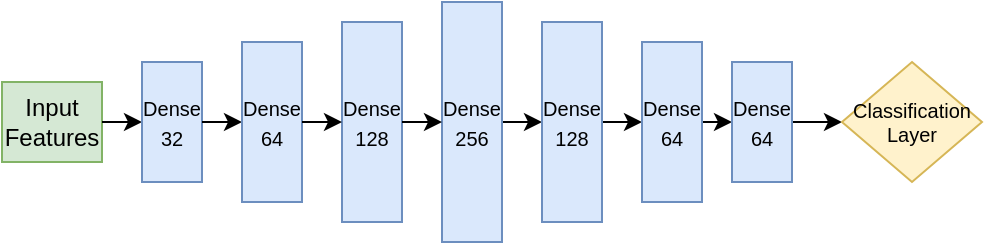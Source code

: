<mxfile version="17.5.0" type="github">
  <diagram id="OosSoOCT6FYR9ck28VR-" name="Page-1">
    <mxGraphModel dx="371" dy="530" grid="1" gridSize="10" guides="1" tooltips="1" connect="1" arrows="1" fold="1" page="1" pageScale="1" pageWidth="850" pageHeight="1100" math="0" shadow="0">
      <root>
        <mxCell id="0" />
        <mxCell id="1" parent="0" />
        <mxCell id="RAm1XyNZ-T69pDgDgnhG-2" value="Input&lt;br&gt;Features" style="rounded=0;whiteSpace=wrap;html=1;fillColor=#d5e8d4;strokeColor=#82b366;" vertex="1" parent="1">
          <mxGeometry x="30" y="120" width="50" height="40" as="geometry" />
        </mxCell>
        <mxCell id="RAm1XyNZ-T69pDgDgnhG-3" value="" style="endArrow=classic;html=1;rounded=0;exitX=1;exitY=0.5;exitDx=0;exitDy=0;entryX=0;entryY=0.5;entryDx=0;entryDy=0;" edge="1" parent="1" source="RAm1XyNZ-T69pDgDgnhG-2" target="RAm1XyNZ-T69pDgDgnhG-5">
          <mxGeometry width="50" height="50" relative="1" as="geometry">
            <mxPoint x="120" y="170" as="sourcePoint" />
            <mxPoint x="100" y="180" as="targetPoint" />
          </mxGeometry>
        </mxCell>
        <mxCell id="RAm1XyNZ-T69pDgDgnhG-5" value="&lt;font style=&quot;font-size: 10px&quot;&gt;Dense&lt;br&gt;32&lt;/font&gt;" style="rounded=0;whiteSpace=wrap;html=1;fillColor=#dae8fc;strokeColor=#6c8ebf;" vertex="1" parent="1">
          <mxGeometry x="100" y="110" width="30" height="60" as="geometry" />
        </mxCell>
        <mxCell id="RAm1XyNZ-T69pDgDgnhG-7" value="" style="endArrow=classic;html=1;rounded=0;exitX=1;exitY=0.5;exitDx=0;exitDy=0;entryX=0;entryY=0.5;entryDx=0;entryDy=0;" edge="1" parent="1" source="RAm1XyNZ-T69pDgDgnhG-5" target="RAm1XyNZ-T69pDgDgnhG-8">
          <mxGeometry width="50" height="50" relative="1" as="geometry">
            <mxPoint x="100" y="170" as="sourcePoint" />
            <mxPoint x="210" y="170" as="targetPoint" />
          </mxGeometry>
        </mxCell>
        <mxCell id="RAm1XyNZ-T69pDgDgnhG-8" value="&lt;font style=&quot;font-size: 10px&quot;&gt;Dense&lt;br&gt;64&lt;/font&gt;" style="rounded=0;whiteSpace=wrap;html=1;fillColor=#dae8fc;strokeColor=#6c8ebf;" vertex="1" parent="1">
          <mxGeometry x="150" y="100" width="30" height="80" as="geometry" />
        </mxCell>
        <mxCell id="RAm1XyNZ-T69pDgDgnhG-9" value="&lt;font style=&quot;font-size: 10px&quot;&gt;Dense&lt;br&gt;128&lt;/font&gt;" style="rounded=0;whiteSpace=wrap;html=1;fillColor=#dae8fc;strokeColor=#6c8ebf;" vertex="1" parent="1">
          <mxGeometry x="200" y="90" width="30" height="100" as="geometry" />
        </mxCell>
        <mxCell id="RAm1XyNZ-T69pDgDgnhG-14" style="edgeStyle=orthogonalEdgeStyle;rounded=0;orthogonalLoop=1;jettySize=auto;html=1;exitX=1;exitY=0.5;exitDx=0;exitDy=0;entryX=0;entryY=0.5;entryDx=0;entryDy=0;fontSize=10;" edge="1" parent="1" source="RAm1XyNZ-T69pDgDgnhG-10" target="RAm1XyNZ-T69pDgDgnhG-13">
          <mxGeometry relative="1" as="geometry" />
        </mxCell>
        <mxCell id="RAm1XyNZ-T69pDgDgnhG-10" value="&lt;font style=&quot;font-size: 10px&quot;&gt;Dense&lt;br&gt;256&lt;/font&gt;" style="rounded=0;whiteSpace=wrap;html=1;fillColor=#dae8fc;strokeColor=#6c8ebf;" vertex="1" parent="1">
          <mxGeometry x="250" y="80" width="30" height="120" as="geometry" />
        </mxCell>
        <mxCell id="RAm1XyNZ-T69pDgDgnhG-11" value="" style="endArrow=classic;html=1;rounded=0;exitX=1;exitY=0.5;exitDx=0;exitDy=0;entryX=0;entryY=0.5;entryDx=0;entryDy=0;" edge="1" parent="1" source="RAm1XyNZ-T69pDgDgnhG-8" target="RAm1XyNZ-T69pDgDgnhG-9">
          <mxGeometry width="50" height="50" relative="1" as="geometry">
            <mxPoint x="140.0" y="150" as="sourcePoint" />
            <mxPoint x="160" y="150" as="targetPoint" />
          </mxGeometry>
        </mxCell>
        <mxCell id="RAm1XyNZ-T69pDgDgnhG-12" value="" style="endArrow=classic;html=1;rounded=0;exitX=1;exitY=0.5;exitDx=0;exitDy=0;entryX=0;entryY=0.5;entryDx=0;entryDy=0;" edge="1" parent="1" source="RAm1XyNZ-T69pDgDgnhG-9" target="RAm1XyNZ-T69pDgDgnhG-10">
          <mxGeometry width="50" height="50" relative="1" as="geometry">
            <mxPoint x="190" y="150" as="sourcePoint" />
            <mxPoint x="210" y="150" as="targetPoint" />
          </mxGeometry>
        </mxCell>
        <mxCell id="RAm1XyNZ-T69pDgDgnhG-16" style="edgeStyle=orthogonalEdgeStyle;rounded=0;orthogonalLoop=1;jettySize=auto;html=1;exitX=1;exitY=0.5;exitDx=0;exitDy=0;entryX=0;entryY=0.5;entryDx=0;entryDy=0;fontSize=10;" edge="1" parent="1" source="RAm1XyNZ-T69pDgDgnhG-13" target="RAm1XyNZ-T69pDgDgnhG-15">
          <mxGeometry relative="1" as="geometry" />
        </mxCell>
        <mxCell id="RAm1XyNZ-T69pDgDgnhG-13" value="&lt;font style=&quot;font-size: 10px&quot;&gt;Dense&lt;br&gt;128&lt;/font&gt;" style="rounded=0;whiteSpace=wrap;html=1;fillColor=#dae8fc;strokeColor=#6c8ebf;" vertex="1" parent="1">
          <mxGeometry x="300" y="90" width="30" height="100" as="geometry" />
        </mxCell>
        <mxCell id="RAm1XyNZ-T69pDgDgnhG-18" style="edgeStyle=orthogonalEdgeStyle;rounded=0;orthogonalLoop=1;jettySize=auto;html=1;exitX=1;exitY=0.5;exitDx=0;exitDy=0;entryX=0;entryY=0.5;entryDx=0;entryDy=0;fontSize=10;" edge="1" parent="1" source="RAm1XyNZ-T69pDgDgnhG-15" target="RAm1XyNZ-T69pDgDgnhG-17">
          <mxGeometry relative="1" as="geometry" />
        </mxCell>
        <mxCell id="RAm1XyNZ-T69pDgDgnhG-15" value="&lt;font style=&quot;font-size: 10px&quot;&gt;Dense&lt;br&gt;64&lt;/font&gt;" style="rounded=0;whiteSpace=wrap;html=1;fillColor=#dae8fc;strokeColor=#6c8ebf;" vertex="1" parent="1">
          <mxGeometry x="350" y="100" width="30" height="80" as="geometry" />
        </mxCell>
        <mxCell id="RAm1XyNZ-T69pDgDgnhG-20" style="edgeStyle=orthogonalEdgeStyle;rounded=0;orthogonalLoop=1;jettySize=auto;html=1;exitX=1;exitY=0.5;exitDx=0;exitDy=0;entryX=0;entryY=0.5;entryDx=0;entryDy=0;fontSize=10;" edge="1" parent="1" source="RAm1XyNZ-T69pDgDgnhG-17" target="RAm1XyNZ-T69pDgDgnhG-19">
          <mxGeometry relative="1" as="geometry" />
        </mxCell>
        <mxCell id="RAm1XyNZ-T69pDgDgnhG-17" value="&lt;font style=&quot;font-size: 10px&quot;&gt;Dense&lt;br&gt;64&lt;/font&gt;" style="rounded=0;whiteSpace=wrap;html=1;fillColor=#dae8fc;strokeColor=#6c8ebf;" vertex="1" parent="1">
          <mxGeometry x="395" y="110" width="30" height="60" as="geometry" />
        </mxCell>
        <mxCell id="RAm1XyNZ-T69pDgDgnhG-19" value="Classification&lt;br&gt;Layer" style="rhombus;whiteSpace=wrap;html=1;fontSize=10;fillColor=#fff2cc;strokeColor=#d6b656;" vertex="1" parent="1">
          <mxGeometry x="450" y="110" width="70" height="60" as="geometry" />
        </mxCell>
      </root>
    </mxGraphModel>
  </diagram>
</mxfile>
